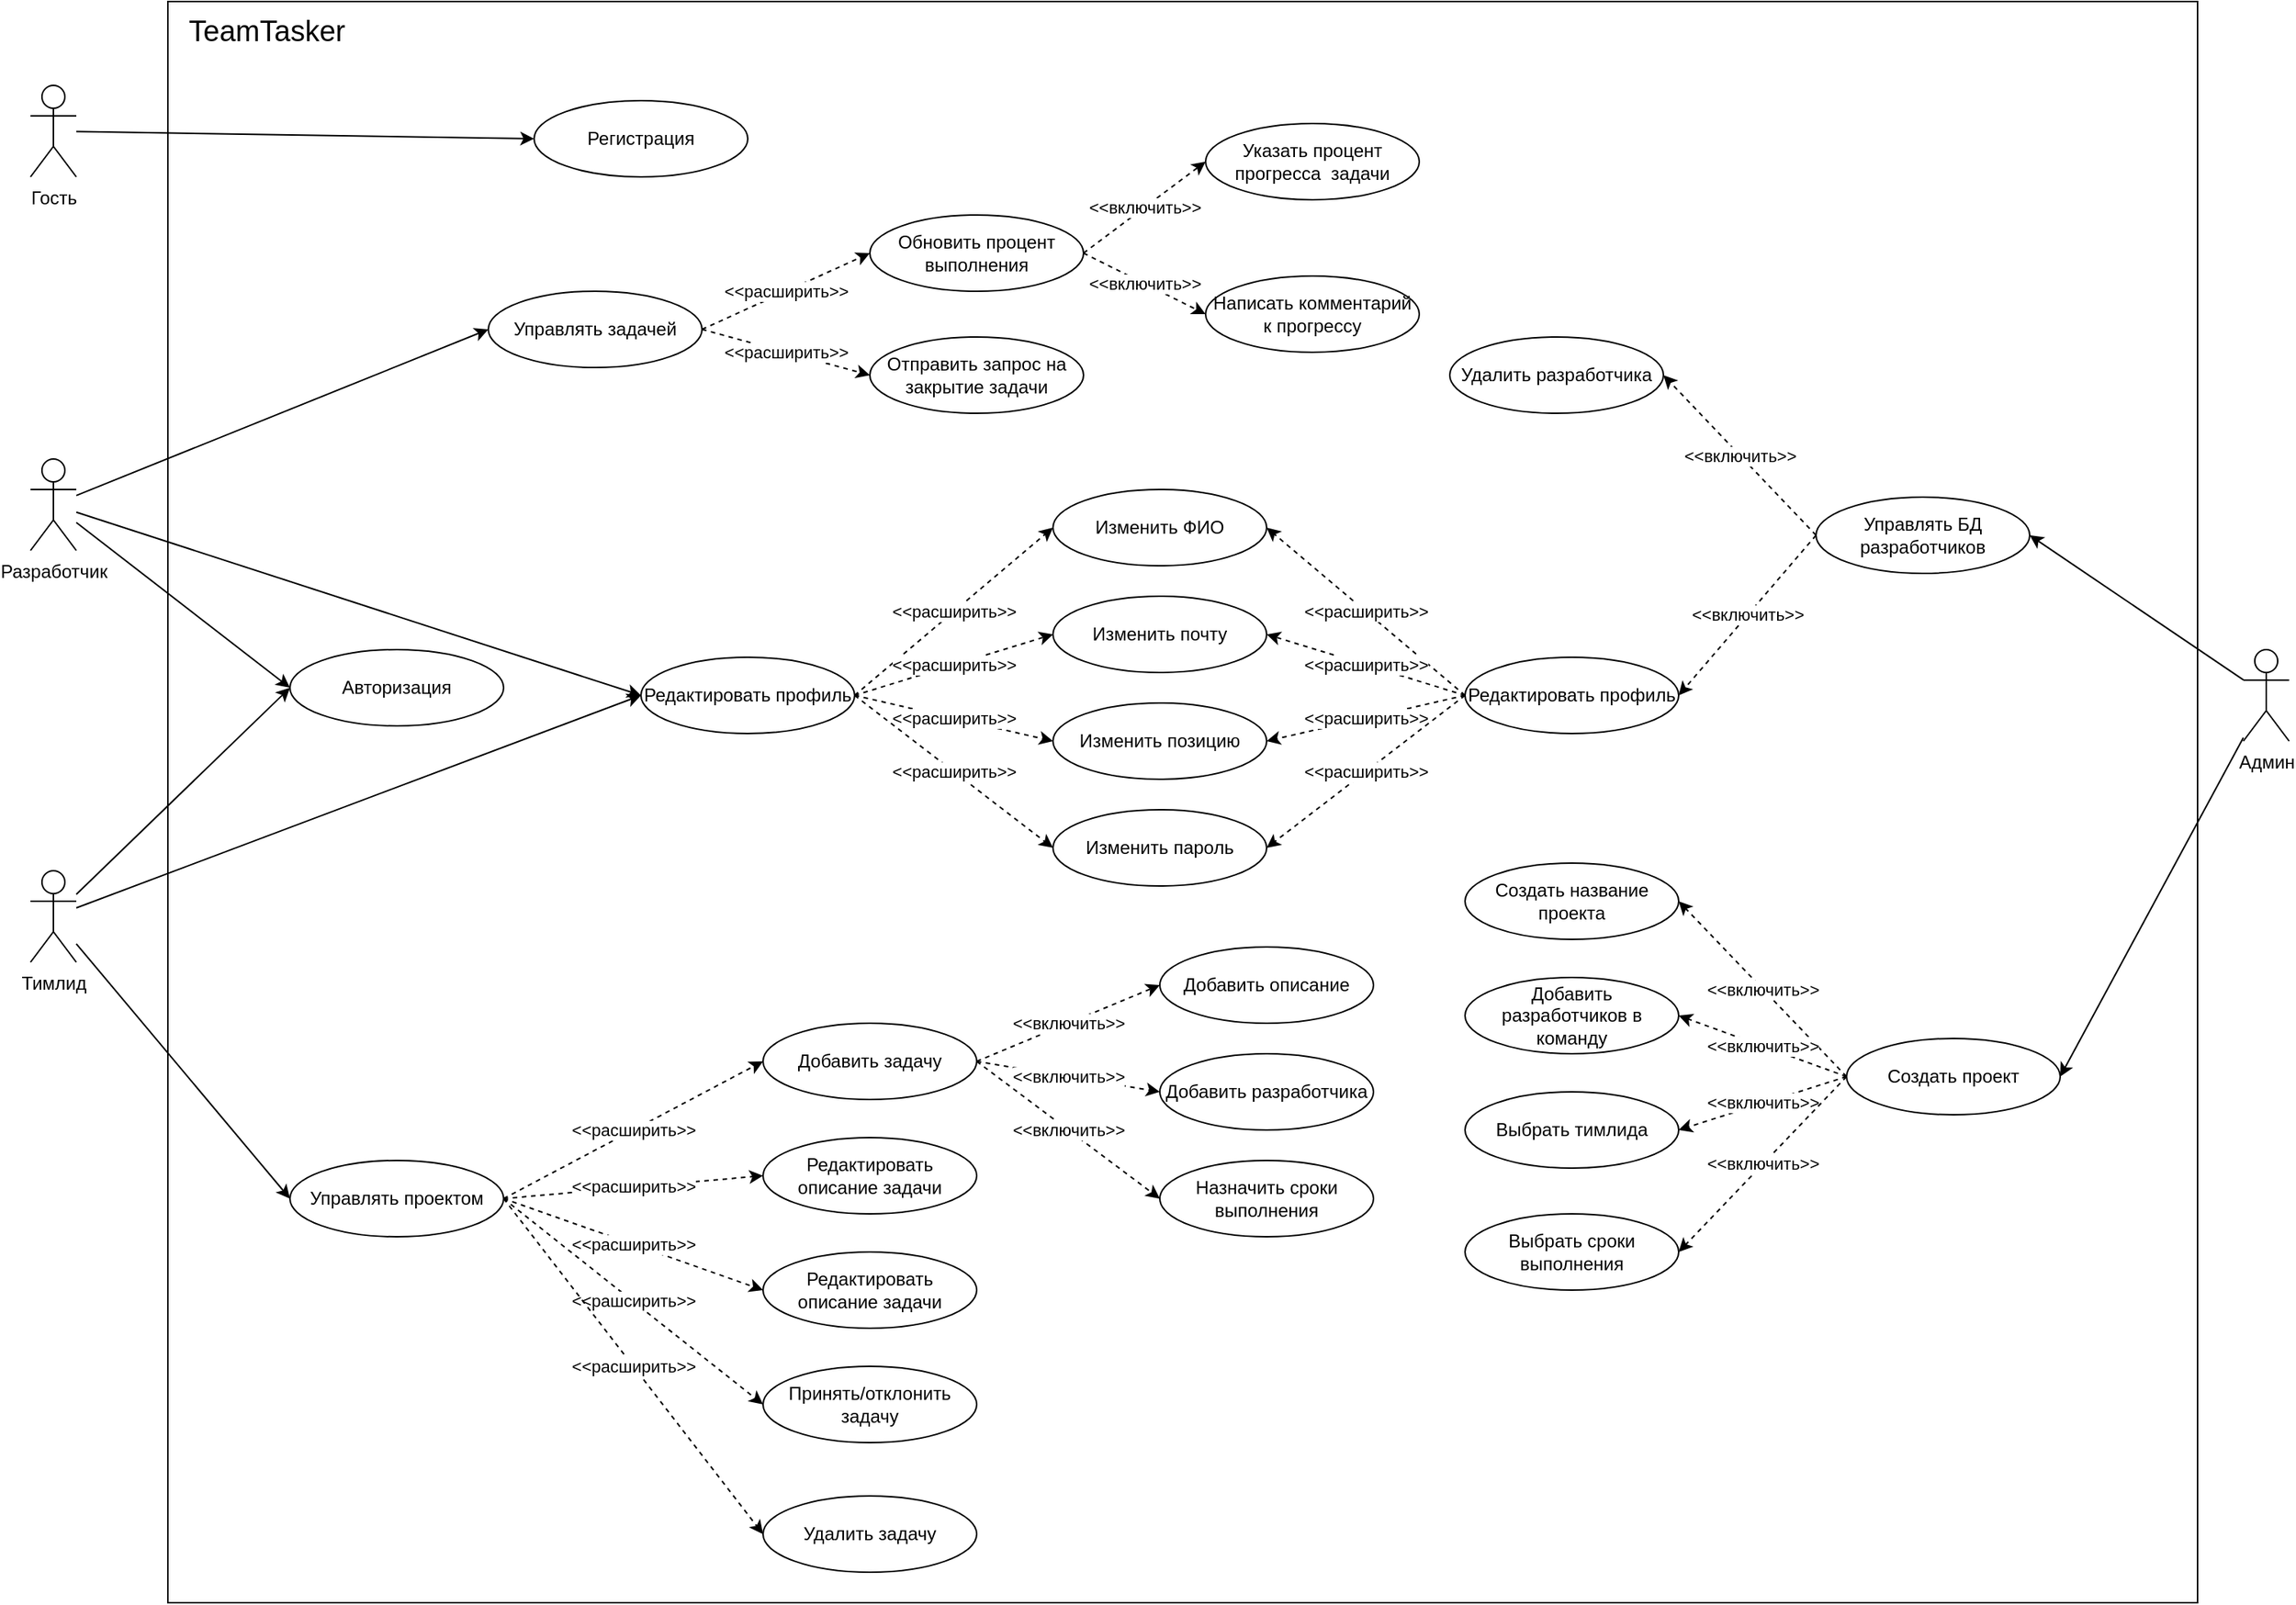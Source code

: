<mxfile version="13.9.9" type="device"><diagram id="_a5Nv6uqWqSg4XAWsGcY" name="Страница 1"><mxGraphModel dx="4447" dy="3856" grid="1" gridSize="10" guides="1" tooltips="1" connect="1" arrows="1" fold="1" page="1" pageScale="1" pageWidth="827" pageHeight="1169" math="0" shadow="0"><root><mxCell id="0"/><mxCell id="1" parent="0"/><mxCell id="dR7NA8n6H_cwRVKHv_gt-11" style="rounded=0;orthogonalLoop=1;jettySize=auto;html=1;entryX=0;entryY=0.5;entryDx=0;entryDy=0;" parent="1" source="dR7NA8n6H_cwRVKHv_gt-1" target="dR7NA8n6H_cwRVKHv_gt-8" edge="1"><mxGeometry relative="1" as="geometry"/></mxCell><mxCell id="dR7NA8n6H_cwRVKHv_gt-24" style="edgeStyle=none;rounded=0;orthogonalLoop=1;jettySize=auto;html=1;entryX=0;entryY=0.5;entryDx=0;entryDy=0;" parent="1" source="dR7NA8n6H_cwRVKHv_gt-1" target="dR7NA8n6H_cwRVKHv_gt-13" edge="1"><mxGeometry relative="1" as="geometry"/></mxCell><mxCell id="w9DzjRR6WmOJjtvTwtG9-25" style="edgeStyle=none;rounded=0;orthogonalLoop=1;jettySize=auto;html=1;entryX=0;entryY=0.5;entryDx=0;entryDy=0;" edge="1" parent="1" source="dR7NA8n6H_cwRVKHv_gt-1" target="w9DzjRR6WmOJjtvTwtG9-24"><mxGeometry relative="1" as="geometry"/></mxCell><mxCell id="dR7NA8n6H_cwRVKHv_gt-1" value="Разработчик" style="shape=umlActor;verticalLabelPosition=bottom;verticalAlign=top;html=1;outlineConnect=0;" parent="1" vertex="1"><mxGeometry x="-120" y="190" width="30" height="60" as="geometry"/></mxCell><mxCell id="dR7NA8n6H_cwRVKHv_gt-12" style="edgeStyle=none;rounded=0;orthogonalLoop=1;jettySize=auto;html=1;entryX=0;entryY=0.5;entryDx=0;entryDy=0;" parent="1" source="dR7NA8n6H_cwRVKHv_gt-2" target="dR7NA8n6H_cwRVKHv_gt-8" edge="1"><mxGeometry relative="1" as="geometry"/></mxCell><mxCell id="dR7NA8n6H_cwRVKHv_gt-23" style="edgeStyle=none;rounded=0;orthogonalLoop=1;jettySize=auto;html=1;entryX=0;entryY=0.5;entryDx=0;entryDy=0;" parent="1" source="dR7NA8n6H_cwRVKHv_gt-2" target="dR7NA8n6H_cwRVKHv_gt-13" edge="1"><mxGeometry relative="1" as="geometry"/></mxCell><mxCell id="w9DzjRR6WmOJjtvTwtG9-6" style="edgeStyle=none;rounded=0;orthogonalLoop=1;jettySize=auto;html=1;entryX=0;entryY=0.5;entryDx=0;entryDy=0;" edge="1" parent="1" source="dR7NA8n6H_cwRVKHv_gt-2" target="w9DzjRR6WmOJjtvTwtG9-5"><mxGeometry relative="1" as="geometry"/></mxCell><mxCell id="dR7NA8n6H_cwRVKHv_gt-2" value="Тимлид" style="shape=umlActor;verticalLabelPosition=bottom;verticalAlign=top;html=1;outlineConnect=0;" parent="1" vertex="1"><mxGeometry x="-120" y="460" width="30" height="60" as="geometry"/></mxCell><mxCell id="dR7NA8n6H_cwRVKHv_gt-27" style="edgeStyle=none;rounded=0;orthogonalLoop=1;jettySize=auto;html=1;entryX=1;entryY=0.5;entryDx=0;entryDy=0;" parent="1" source="dR7NA8n6H_cwRVKHv_gt-5" target="dR7NA8n6H_cwRVKHv_gt-25" edge="1"><mxGeometry relative="1" as="geometry"/></mxCell><mxCell id="dR7NA8n6H_cwRVKHv_gt-40" style="edgeStyle=none;rounded=0;orthogonalLoop=1;jettySize=auto;html=1;entryX=1;entryY=0.5;entryDx=0;entryDy=0;" parent="1" source="dR7NA8n6H_cwRVKHv_gt-5" target="dR7NA8n6H_cwRVKHv_gt-38" edge="1"><mxGeometry relative="1" as="geometry"/></mxCell><mxCell id="dR7NA8n6H_cwRVKHv_gt-5" value="Админ" style="shape=umlActor;verticalLabelPosition=bottom;verticalAlign=top;html=1;outlineConnect=0;" parent="1" vertex="1"><mxGeometry x="1330" y="315" width="30" height="60" as="geometry"/></mxCell><mxCell id="dR7NA8n6H_cwRVKHv_gt-10" style="rounded=0;orthogonalLoop=1;jettySize=auto;html=1;entryX=0;entryY=0.5;entryDx=0;entryDy=0;" parent="1" source="dR7NA8n6H_cwRVKHv_gt-6" target="dR7NA8n6H_cwRVKHv_gt-7" edge="1"><mxGeometry relative="1" as="geometry"/></mxCell><mxCell id="dR7NA8n6H_cwRVKHv_gt-6" value="Гость" style="shape=umlActor;verticalLabelPosition=bottom;verticalAlign=top;html=1;outlineConnect=0;" parent="1" vertex="1"><mxGeometry x="-120" y="-55" width="30" height="60" as="geometry"/></mxCell><mxCell id="dR7NA8n6H_cwRVKHv_gt-7" value="Регистрация" style="ellipse;whiteSpace=wrap;html=1;" parent="1" vertex="1"><mxGeometry x="210" y="-45" width="140" height="50" as="geometry"/></mxCell><mxCell id="dR7NA8n6H_cwRVKHv_gt-8" value="Авторизация" style="ellipse;whiteSpace=wrap;html=1;" parent="1" vertex="1"><mxGeometry x="50" y="315" width="140" height="50" as="geometry"/></mxCell><mxCell id="dR7NA8n6H_cwRVKHv_gt-19" value="&amp;lt;&amp;lt;расширить&amp;gt;&amp;gt;" style="edgeStyle=none;rounded=0;orthogonalLoop=1;jettySize=auto;html=1;exitX=1;exitY=0.5;exitDx=0;exitDy=0;entryX=0;entryY=0.5;entryDx=0;entryDy=0;dashed=1;" parent="1" source="dR7NA8n6H_cwRVKHv_gt-13" target="dR7NA8n6H_cwRVKHv_gt-15" edge="1"><mxGeometry relative="1" as="geometry"/></mxCell><mxCell id="dR7NA8n6H_cwRVKHv_gt-20" value="&amp;lt;&amp;lt;расширить&amp;gt;&amp;gt;" style="edgeStyle=none;rounded=0;orthogonalLoop=1;jettySize=auto;html=1;exitX=1;exitY=0.5;exitDx=0;exitDy=0;entryX=0;entryY=0.5;entryDx=0;entryDy=0;dashed=1;" parent="1" source="dR7NA8n6H_cwRVKHv_gt-13" target="dR7NA8n6H_cwRVKHv_gt-16" edge="1"><mxGeometry relative="1" as="geometry"/></mxCell><mxCell id="dR7NA8n6H_cwRVKHv_gt-21" value="&amp;lt;&amp;lt;расширить&amp;gt;&amp;gt;" style="edgeStyle=none;rounded=0;orthogonalLoop=1;jettySize=auto;html=1;exitX=1;exitY=0.5;exitDx=0;exitDy=0;entryX=0;entryY=0.5;entryDx=0;entryDy=0;dashed=1;" parent="1" source="dR7NA8n6H_cwRVKHv_gt-13" target="dR7NA8n6H_cwRVKHv_gt-17" edge="1"><mxGeometry relative="1" as="geometry"/></mxCell><mxCell id="dR7NA8n6H_cwRVKHv_gt-22" value="&amp;lt;&amp;lt;расширить&amp;gt;&amp;gt;" style="edgeStyle=none;rounded=0;orthogonalLoop=1;jettySize=auto;html=1;exitX=1;exitY=0.5;exitDx=0;exitDy=0;entryX=0;entryY=0.5;entryDx=0;entryDy=0;dashed=1;" parent="1" source="dR7NA8n6H_cwRVKHv_gt-13" target="dR7NA8n6H_cwRVKHv_gt-18" edge="1"><mxGeometry relative="1" as="geometry"/></mxCell><mxCell id="dR7NA8n6H_cwRVKHv_gt-13" value="Редактировать профиль" style="ellipse;whiteSpace=wrap;html=1;" parent="1" vertex="1"><mxGeometry x="280" y="320" width="140" height="50" as="geometry"/></mxCell><mxCell id="dR7NA8n6H_cwRVKHv_gt-15" value="Изменить ФИО" style="ellipse;whiteSpace=wrap;html=1;" parent="1" vertex="1"><mxGeometry x="550" y="210" width="140" height="50" as="geometry"/></mxCell><mxCell id="dR7NA8n6H_cwRVKHv_gt-16" value="Изменить почту" style="ellipse;whiteSpace=wrap;html=1;" parent="1" vertex="1"><mxGeometry x="550" y="280" width="140" height="50" as="geometry"/></mxCell><mxCell id="dR7NA8n6H_cwRVKHv_gt-17" value="Изменить позицию&lt;br&gt;" style="ellipse;whiteSpace=wrap;html=1;" parent="1" vertex="1"><mxGeometry x="550" y="350" width="140" height="50" as="geometry"/></mxCell><mxCell id="dR7NA8n6H_cwRVKHv_gt-18" value="Изменить пароль" style="ellipse;whiteSpace=wrap;html=1;" parent="1" vertex="1"><mxGeometry x="550" y="420" width="140" height="50" as="geometry"/></mxCell><mxCell id="dR7NA8n6H_cwRVKHv_gt-29" value="&amp;lt;&amp;lt;включить&amp;gt;&amp;gt;" style="edgeStyle=none;rounded=0;orthogonalLoop=1;jettySize=auto;html=1;exitX=0;exitY=0.5;exitDx=0;exitDy=0;entryX=1;entryY=0.5;entryDx=0;entryDy=0;dashed=1;" parent="1" source="dR7NA8n6H_cwRVKHv_gt-25" target="dR7NA8n6H_cwRVKHv_gt-28" edge="1"><mxGeometry relative="1" as="geometry"/></mxCell><mxCell id="dR7NA8n6H_cwRVKHv_gt-31" value="&amp;lt;&amp;lt;включить&amp;gt;&amp;gt;" style="edgeStyle=none;rounded=0;orthogonalLoop=1;jettySize=auto;html=1;exitX=0;exitY=0.5;exitDx=0;exitDy=0;entryX=1;entryY=0.5;entryDx=0;entryDy=0;dashed=1;" parent="1" source="dR7NA8n6H_cwRVKHv_gt-25" target="dR7NA8n6H_cwRVKHv_gt-30" edge="1"><mxGeometry relative="1" as="geometry"/></mxCell><mxCell id="dR7NA8n6H_cwRVKHv_gt-25" value="Управлять БД разработчиков" style="ellipse;whiteSpace=wrap;html=1;" parent="1" vertex="1"><mxGeometry x="1050" y="215" width="140" height="50" as="geometry"/></mxCell><mxCell id="dR7NA8n6H_cwRVKHv_gt-32" value="&amp;lt;&amp;lt;расширить&amp;gt;&amp;gt;" style="edgeStyle=none;rounded=0;orthogonalLoop=1;jettySize=auto;html=1;exitX=0;exitY=0.5;exitDx=0;exitDy=0;entryX=1;entryY=0.5;entryDx=0;entryDy=0;dashed=1;" parent="1" source="dR7NA8n6H_cwRVKHv_gt-28" target="dR7NA8n6H_cwRVKHv_gt-15" edge="1"><mxGeometry relative="1" as="geometry"/></mxCell><mxCell id="dR7NA8n6H_cwRVKHv_gt-33" value="&amp;lt;&amp;lt;расширить&amp;gt;&amp;gt;" style="edgeStyle=none;rounded=0;orthogonalLoop=1;jettySize=auto;html=1;exitX=0;exitY=0.5;exitDx=0;exitDy=0;entryX=1;entryY=0.5;entryDx=0;entryDy=0;dashed=1;" parent="1" source="dR7NA8n6H_cwRVKHv_gt-28" target="dR7NA8n6H_cwRVKHv_gt-16" edge="1"><mxGeometry relative="1" as="geometry"/></mxCell><mxCell id="dR7NA8n6H_cwRVKHv_gt-34" value="&amp;lt;&amp;lt;расширить&amp;gt;&amp;gt;" style="edgeStyle=none;rounded=0;orthogonalLoop=1;jettySize=auto;html=1;exitX=0;exitY=0.5;exitDx=0;exitDy=0;entryX=1;entryY=0.5;entryDx=0;entryDy=0;dashed=1;" parent="1" source="dR7NA8n6H_cwRVKHv_gt-28" target="dR7NA8n6H_cwRVKHv_gt-17" edge="1"><mxGeometry relative="1" as="geometry"/></mxCell><mxCell id="dR7NA8n6H_cwRVKHv_gt-35" value="&amp;lt;&amp;lt;расширить&amp;gt;&amp;gt;" style="edgeStyle=none;rounded=0;orthogonalLoop=1;jettySize=auto;html=1;exitX=0;exitY=0.5;exitDx=0;exitDy=0;entryX=1;entryY=0.5;entryDx=0;entryDy=0;dashed=1;" parent="1" source="dR7NA8n6H_cwRVKHv_gt-28" target="dR7NA8n6H_cwRVKHv_gt-18" edge="1"><mxGeometry relative="1" as="geometry"/></mxCell><mxCell id="dR7NA8n6H_cwRVKHv_gt-28" value="Редактировать профиль" style="ellipse;whiteSpace=wrap;html=1;" parent="1" vertex="1"><mxGeometry x="820" y="320" width="140" height="50" as="geometry"/></mxCell><mxCell id="dR7NA8n6H_cwRVKHv_gt-30" value="Удалить разработчика" style="ellipse;whiteSpace=wrap;html=1;" parent="1" vertex="1"><mxGeometry x="810" y="110" width="140" height="50" as="geometry"/></mxCell><mxCell id="w9DzjRR6WmOJjtvTwtG9-1" value="&amp;lt;&amp;lt;включить&amp;gt;&amp;gt;" style="rounded=0;orthogonalLoop=1;jettySize=auto;html=1;exitX=0;exitY=0.5;exitDx=0;exitDy=0;entryX=1;entryY=0.5;entryDx=0;entryDy=0;dashed=1;" edge="1" parent="1" source="dR7NA8n6H_cwRVKHv_gt-38" target="dR7NA8n6H_cwRVKHv_gt-41"><mxGeometry relative="1" as="geometry"/></mxCell><mxCell id="w9DzjRR6WmOJjtvTwtG9-2" value="&amp;lt;&amp;lt;включить&amp;gt;&amp;gt;" style="edgeStyle=none;rounded=0;orthogonalLoop=1;jettySize=auto;html=1;exitX=0;exitY=0.5;exitDx=0;exitDy=0;entryX=1;entryY=0.5;entryDx=0;entryDy=0;dashed=1;" edge="1" parent="1" source="dR7NA8n6H_cwRVKHv_gt-38" target="dR7NA8n6H_cwRVKHv_gt-42"><mxGeometry relative="1" as="geometry"/></mxCell><mxCell id="w9DzjRR6WmOJjtvTwtG9-3" value="&amp;lt;&amp;lt;включить&amp;gt;&amp;gt;" style="edgeStyle=none;rounded=0;orthogonalLoop=1;jettySize=auto;html=1;exitX=0;exitY=0.5;exitDx=0;exitDy=0;entryX=1;entryY=0.5;entryDx=0;entryDy=0;dashed=1;" edge="1" parent="1" source="dR7NA8n6H_cwRVKHv_gt-38" target="dR7NA8n6H_cwRVKHv_gt-43"><mxGeometry relative="1" as="geometry"/></mxCell><mxCell id="w9DzjRR6WmOJjtvTwtG9-4" value="&amp;lt;&amp;lt;включить&amp;gt;&amp;gt;" style="edgeStyle=none;rounded=0;orthogonalLoop=1;jettySize=auto;html=1;exitX=0;exitY=0.5;exitDx=0;exitDy=0;entryX=1;entryY=0.5;entryDx=0;entryDy=0;dashed=1;" edge="1" parent="1" source="dR7NA8n6H_cwRVKHv_gt-38" target="dR7NA8n6H_cwRVKHv_gt-44"><mxGeometry relative="1" as="geometry"/></mxCell><mxCell id="dR7NA8n6H_cwRVKHv_gt-38" value="Создать проект" style="ellipse;whiteSpace=wrap;html=1;" parent="1" vertex="1"><mxGeometry x="1070" y="570" width="140" height="50" as="geometry"/></mxCell><mxCell id="dR7NA8n6H_cwRVKHv_gt-41" value="Создать название проекта" style="ellipse;whiteSpace=wrap;html=1;" parent="1" vertex="1"><mxGeometry x="820" y="455" width="140" height="50" as="geometry"/></mxCell><mxCell id="dR7NA8n6H_cwRVKHv_gt-42" value="Добавить разработчиков в команду" style="ellipse;whiteSpace=wrap;html=1;" parent="1" vertex="1"><mxGeometry x="820" y="530" width="140" height="50" as="geometry"/></mxCell><mxCell id="dR7NA8n6H_cwRVKHv_gt-43" value="Выбрать тимлида" style="ellipse;whiteSpace=wrap;html=1;" parent="1" vertex="1"><mxGeometry x="820" y="605" width="140" height="50" as="geometry"/></mxCell><mxCell id="dR7NA8n6H_cwRVKHv_gt-44" value="Выбрать сроки выполнения" style="ellipse;whiteSpace=wrap;html=1;" parent="1" vertex="1"><mxGeometry x="820" y="685" width="140" height="50" as="geometry"/></mxCell><mxCell id="w9DzjRR6WmOJjtvTwtG9-11" value="&amp;lt;&amp;lt;расширить&amp;gt;&amp;gt;" style="edgeStyle=none;rounded=0;orthogonalLoop=1;jettySize=auto;html=1;exitX=1;exitY=0.5;exitDx=0;exitDy=0;entryX=0;entryY=0.5;entryDx=0;entryDy=0;dashed=1;" edge="1" parent="1" source="w9DzjRR6WmOJjtvTwtG9-5" target="w9DzjRR6WmOJjtvTwtG9-7"><mxGeometry relative="1" as="geometry"/></mxCell><mxCell id="w9DzjRR6WmOJjtvTwtG9-13" value="&amp;lt;&amp;lt;расширить&amp;gt;&amp;gt;" style="edgeStyle=none;rounded=0;orthogonalLoop=1;jettySize=auto;html=1;exitX=1;exitY=0.5;exitDx=0;exitDy=0;entryX=0;entryY=0.5;entryDx=0;entryDy=0;dashed=1;" edge="1" parent="1" source="w9DzjRR6WmOJjtvTwtG9-5" target="w9DzjRR6WmOJjtvTwtG9-8"><mxGeometry relative="1" as="geometry"/></mxCell><mxCell id="w9DzjRR6WmOJjtvTwtG9-14" value="&amp;lt;&amp;lt;расширить&amp;gt;&amp;gt;" style="edgeStyle=none;rounded=0;orthogonalLoop=1;jettySize=auto;html=1;exitX=1;exitY=0.5;exitDx=0;exitDy=0;entryX=0;entryY=0.5;entryDx=0;entryDy=0;dashed=1;" edge="1" parent="1" source="w9DzjRR6WmOJjtvTwtG9-5" target="w9DzjRR6WmOJjtvTwtG9-9"><mxGeometry relative="1" as="geometry"/></mxCell><mxCell id="w9DzjRR6WmOJjtvTwtG9-15" value="&amp;lt;&amp;lt;рашсирить&amp;gt;&amp;gt;" style="edgeStyle=none;rounded=0;orthogonalLoop=1;jettySize=auto;html=1;exitX=1;exitY=0.5;exitDx=0;exitDy=0;entryX=0;entryY=0.5;entryDx=0;entryDy=0;dashed=1;" edge="1" parent="1" source="w9DzjRR6WmOJjtvTwtG9-5" target="w9DzjRR6WmOJjtvTwtG9-10"><mxGeometry relative="1" as="geometry"/></mxCell><mxCell id="w9DzjRR6WmOJjtvTwtG9-17" value="&amp;lt;&amp;lt;расширить&amp;gt;&amp;gt;" style="edgeStyle=none;rounded=0;orthogonalLoop=1;jettySize=auto;html=1;exitX=1;exitY=0.5;exitDx=0;exitDy=0;entryX=0;entryY=0.5;entryDx=0;entryDy=0;dashed=1;" edge="1" parent="1" source="w9DzjRR6WmOJjtvTwtG9-5" target="w9DzjRR6WmOJjtvTwtG9-16"><mxGeometry relative="1" as="geometry"/></mxCell><mxCell id="w9DzjRR6WmOJjtvTwtG9-5" value="Управлять проектом" style="ellipse;whiteSpace=wrap;html=1;" vertex="1" parent="1"><mxGeometry x="50" y="650" width="140" height="50" as="geometry"/></mxCell><mxCell id="w9DzjRR6WmOJjtvTwtG9-21" value="&amp;lt;&amp;lt;включить&amp;gt;&amp;gt;" style="edgeStyle=none;rounded=0;orthogonalLoop=1;jettySize=auto;html=1;exitX=1;exitY=0.5;exitDx=0;exitDy=0;entryX=0;entryY=0.5;entryDx=0;entryDy=0;dashed=1;" edge="1" parent="1" source="w9DzjRR6WmOJjtvTwtG9-7" target="w9DzjRR6WmOJjtvTwtG9-18"><mxGeometry relative="1" as="geometry"/></mxCell><mxCell id="w9DzjRR6WmOJjtvTwtG9-22" value="&amp;lt;&amp;lt;включить&amp;gt;&amp;gt;" style="edgeStyle=none;rounded=0;orthogonalLoop=1;jettySize=auto;html=1;exitX=1;exitY=0.5;exitDx=0;exitDy=0;entryX=0;entryY=0.5;entryDx=0;entryDy=0;dashed=1;" edge="1" parent="1" source="w9DzjRR6WmOJjtvTwtG9-7" target="w9DzjRR6WmOJjtvTwtG9-19"><mxGeometry relative="1" as="geometry"/></mxCell><mxCell id="w9DzjRR6WmOJjtvTwtG9-23" value="&amp;lt;&amp;lt;включить&amp;gt;&amp;gt;" style="edgeStyle=none;rounded=0;orthogonalLoop=1;jettySize=auto;html=1;exitX=1;exitY=0.5;exitDx=0;exitDy=0;entryX=0;entryY=0.5;entryDx=0;entryDy=0;dashed=1;" edge="1" parent="1" source="w9DzjRR6WmOJjtvTwtG9-7" target="w9DzjRR6WmOJjtvTwtG9-20"><mxGeometry relative="1" as="geometry"/></mxCell><mxCell id="w9DzjRR6WmOJjtvTwtG9-7" value="Добавить задачу" style="ellipse;whiteSpace=wrap;html=1;" vertex="1" parent="1"><mxGeometry x="360" y="560" width="140" height="50" as="geometry"/></mxCell><mxCell id="w9DzjRR6WmOJjtvTwtG9-8" value="Редактировать описание задачи" style="ellipse;whiteSpace=wrap;html=1;" vertex="1" parent="1"><mxGeometry x="360" y="635" width="140" height="50" as="geometry"/></mxCell><mxCell id="w9DzjRR6WmOJjtvTwtG9-9" value="Редактировать описание задачи" style="ellipse;whiteSpace=wrap;html=1;" vertex="1" parent="1"><mxGeometry x="360" y="710" width="140" height="50" as="geometry"/></mxCell><mxCell id="w9DzjRR6WmOJjtvTwtG9-10" value="Принять/отклонить задачу" style="ellipse;whiteSpace=wrap;html=1;" vertex="1" parent="1"><mxGeometry x="360" y="785" width="140" height="50" as="geometry"/></mxCell><mxCell id="w9DzjRR6WmOJjtvTwtG9-16" value="Удалить задачу" style="ellipse;whiteSpace=wrap;html=1;" vertex="1" parent="1"><mxGeometry x="360" y="870" width="140" height="50" as="geometry"/></mxCell><mxCell id="w9DzjRR6WmOJjtvTwtG9-18" value="Добавить описание" style="ellipse;whiteSpace=wrap;html=1;" vertex="1" parent="1"><mxGeometry x="620" y="510" width="140" height="50" as="geometry"/></mxCell><mxCell id="w9DzjRR6WmOJjtvTwtG9-19" value="Добавить разработчика" style="ellipse;whiteSpace=wrap;html=1;" vertex="1" parent="1"><mxGeometry x="620" y="580" width="140" height="50" as="geometry"/></mxCell><mxCell id="w9DzjRR6WmOJjtvTwtG9-20" value="Назначить сроки выполнения" style="ellipse;whiteSpace=wrap;html=1;" vertex="1" parent="1"><mxGeometry x="620" y="650" width="140" height="50" as="geometry"/></mxCell><mxCell id="w9DzjRR6WmOJjtvTwtG9-31" value="&amp;lt;&amp;lt;расширить&amp;gt;&amp;gt;" style="edgeStyle=none;rounded=0;orthogonalLoop=1;jettySize=auto;html=1;exitX=1;exitY=0.5;exitDx=0;exitDy=0;entryX=0;entryY=0.5;entryDx=0;entryDy=0;dashed=1;" edge="1" parent="1" source="w9DzjRR6WmOJjtvTwtG9-24" target="w9DzjRR6WmOJjtvTwtG9-26"><mxGeometry relative="1" as="geometry"/></mxCell><mxCell id="w9DzjRR6WmOJjtvTwtG9-33" value="&amp;lt;&amp;lt;расширить&amp;gt;&amp;gt;" style="edgeStyle=none;rounded=0;orthogonalLoop=1;jettySize=auto;html=1;exitX=1;exitY=0.5;exitDx=0;exitDy=0;entryX=0;entryY=0.5;entryDx=0;entryDy=0;dashed=1;" edge="1" parent="1" source="w9DzjRR6WmOJjtvTwtG9-24" target="w9DzjRR6WmOJjtvTwtG9-32"><mxGeometry relative="1" as="geometry"/></mxCell><mxCell id="w9DzjRR6WmOJjtvTwtG9-24" value="Управлять задачей" style="ellipse;whiteSpace=wrap;html=1;" vertex="1" parent="1"><mxGeometry x="180" y="80" width="140" height="50" as="geometry"/></mxCell><mxCell id="w9DzjRR6WmOJjtvTwtG9-29" value="&amp;lt;&amp;lt;включить&amp;gt;&amp;gt;" style="edgeStyle=none;rounded=0;orthogonalLoop=1;jettySize=auto;html=1;exitX=1;exitY=0.5;exitDx=0;exitDy=0;entryX=0;entryY=0.5;entryDx=0;entryDy=0;dashed=1;" edge="1" parent="1" source="w9DzjRR6WmOJjtvTwtG9-26" target="w9DzjRR6WmOJjtvTwtG9-27"><mxGeometry relative="1" as="geometry"/></mxCell><mxCell id="w9DzjRR6WmOJjtvTwtG9-30" value="&amp;lt;&amp;lt;включить&amp;gt;&amp;gt;" style="edgeStyle=none;rounded=0;orthogonalLoop=1;jettySize=auto;html=1;exitX=1;exitY=0.5;exitDx=0;exitDy=0;entryX=0;entryY=0.5;entryDx=0;entryDy=0;dashed=1;" edge="1" parent="1" source="w9DzjRR6WmOJjtvTwtG9-26" target="w9DzjRR6WmOJjtvTwtG9-28"><mxGeometry relative="1" as="geometry"/></mxCell><mxCell id="w9DzjRR6WmOJjtvTwtG9-26" value="Обновить процент выполнения" style="ellipse;whiteSpace=wrap;html=1;" vertex="1" parent="1"><mxGeometry x="430" y="30" width="140" height="50" as="geometry"/></mxCell><mxCell id="w9DzjRR6WmOJjtvTwtG9-27" value="Указать процент прогресса&amp;nbsp; задачи" style="ellipse;whiteSpace=wrap;html=1;" vertex="1" parent="1"><mxGeometry x="650" y="-30" width="140" height="50" as="geometry"/></mxCell><mxCell id="w9DzjRR6WmOJjtvTwtG9-28" value="Написать комментарий к прогрессу" style="ellipse;whiteSpace=wrap;html=1;" vertex="1" parent="1"><mxGeometry x="650" y="70" width="140" height="50" as="geometry"/></mxCell><mxCell id="w9DzjRR6WmOJjtvTwtG9-32" value="Отправить запрос на закрытие задачи" style="ellipse;whiteSpace=wrap;html=1;" vertex="1" parent="1"><mxGeometry x="430" y="110" width="140" height="50" as="geometry"/></mxCell><mxCell id="w9DzjRR6WmOJjtvTwtG9-38" value="" style="rounded=0;whiteSpace=wrap;html=1;fillColor=none;" vertex="1" parent="1"><mxGeometry x="-30" y="-110" width="1330" height="1050" as="geometry"/></mxCell><mxCell id="w9DzjRR6WmOJjtvTwtG9-39" value="TeamTasker" style="text;html=1;strokeColor=none;fillColor=none;align=center;verticalAlign=middle;whiteSpace=wrap;rounded=0;fontSize=19;" vertex="1" parent="1"><mxGeometry y="-100" width="70" height="20" as="geometry"/></mxCell></root></mxGraphModel></diagram></mxfile>